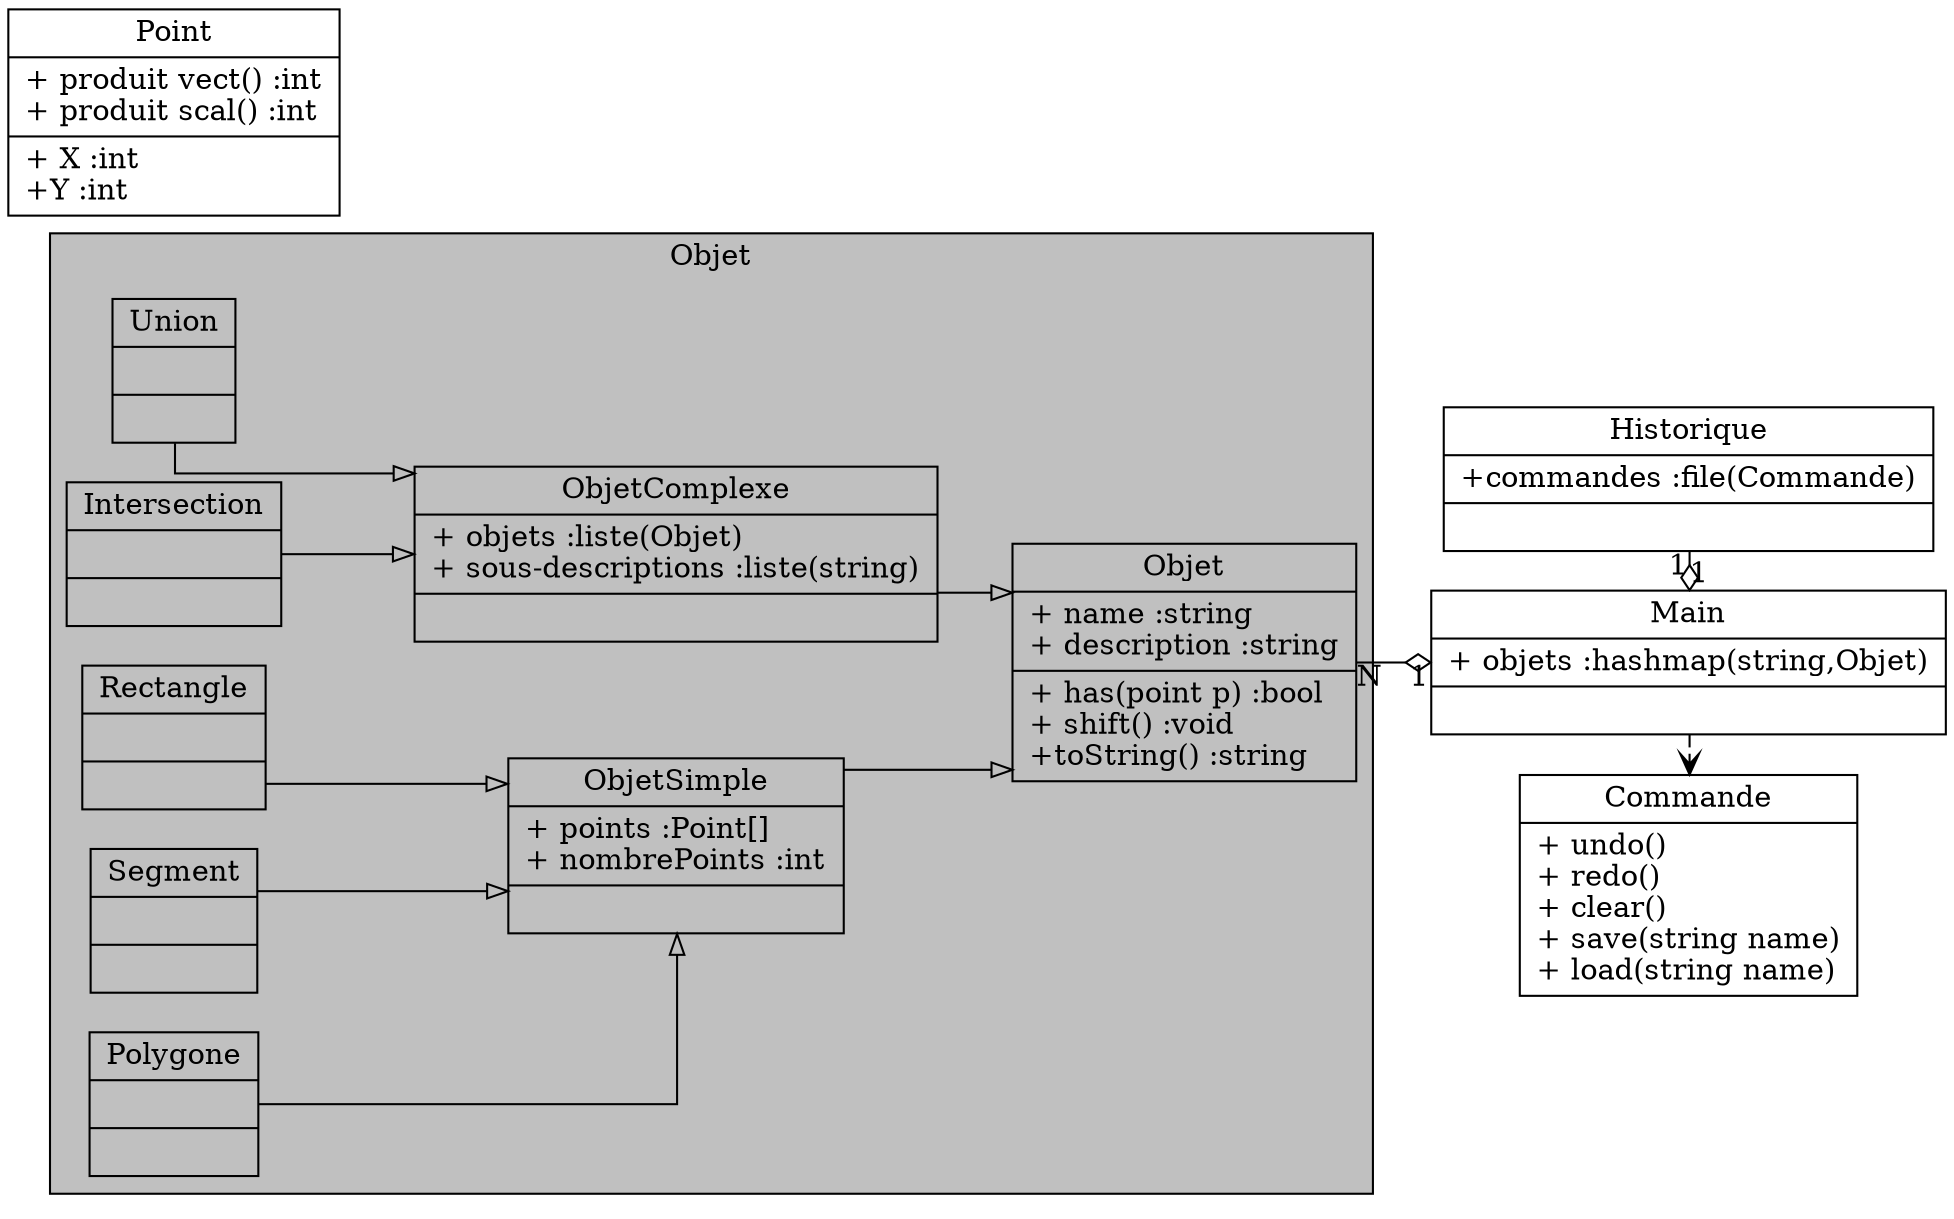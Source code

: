 digraph diagramme {
    rankdir=LR;
    splines=ortho;
    /* Entities */
    subgraph cluster_Objet {
        label="Objet";
        style=filled;
        bgcolor=gray;
        "Objet" [label="Objet|+ name :string\l+ description :string\l|+ has(point p) :bool\l+ shift() :void\l+toString() :string\l", shape="record"]
        "Union" [label="Union||", shape="record"]
        "Intersection" [label="Intersection||", shape="record"]
        "ObjetSimple" [label="ObjetSimple|+ points :Point[]\l+ nombrePoints :int\l|",shape=record]
        "ObjetComplexe" [label="ObjetComplexe|+ objets :liste(Objet)\l+ sous-descriptions :liste(string)|",shape=record]
        "Rectangle" [label="Rectangle||", shape="record"]
        "Segment" [label="Segment||", shape="record"]
        "Polygone" [label="Polygone||",shape=record]
        rank = same {"Union", "Intersection", "Rectangle", "Segment"}
    }
    "Point" [label="Point|+ produit vect() :int\l+ produit scal() :int\l|+ X :int\l+Y :int\l",shape=record]
    "Commande"  [label="Commande|+ undo()\l+ redo()\l+ clear()\l+ save(string name)\l+ load(string name)\l", shape="record"]
    "Historique" [label="Historique|+commandes :file(Commande)|", shape="record"]
    "Main" [label="Main|+ objets :hashmap(string,Objet)|", shape="record"]
    /* Relationships */
    rank = same {"Main", "Commande", "Historique"}
    "Union"         -> "ObjetComplexe" [arrowhead=empty]
    "Intersection"  -> "ObjetComplexe" [arrowhead=empty]
    "ObjetComplexe" -> "Objet" [arrowhead=empty]
    "Rectangle"     -> "ObjetSimple" [arrowhead=empty]
    "Polygone"      -> "ObjetSimple" [arrowhead=empty]
    "Segment"       -> "ObjetSimple" [arrowhead=empty]
    "ObjetSimple"   -> "Objet" [arrowhead=empty]
    "Objet"         -> "Main" [arrowhead=ediamond, taillabel=N, headlabel=1]
    "Historique"    -> "Main" [arrowhead=ediamond, taillabel=1, headlabel=1]
    "Main"          -> "Commande" [arrowhead=vee, style=dashed]
}
